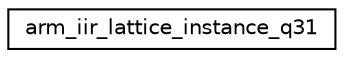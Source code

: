 digraph "Graphical Class Hierarchy"
{
 // LATEX_PDF_SIZE
  edge [fontname="Helvetica",fontsize="10",labelfontname="Helvetica",labelfontsize="10"];
  node [fontname="Helvetica",fontsize="10",shape=record];
  rankdir="LR";
  Node0 [label="arm_iir_lattice_instance_q31",height=0.2,width=0.4,color="black", fillcolor="white", style="filled",URL="$structarm__iir__lattice__instance__q31.html",tooltip="Instance structure for the Q31 IIR lattice filter."];
}
